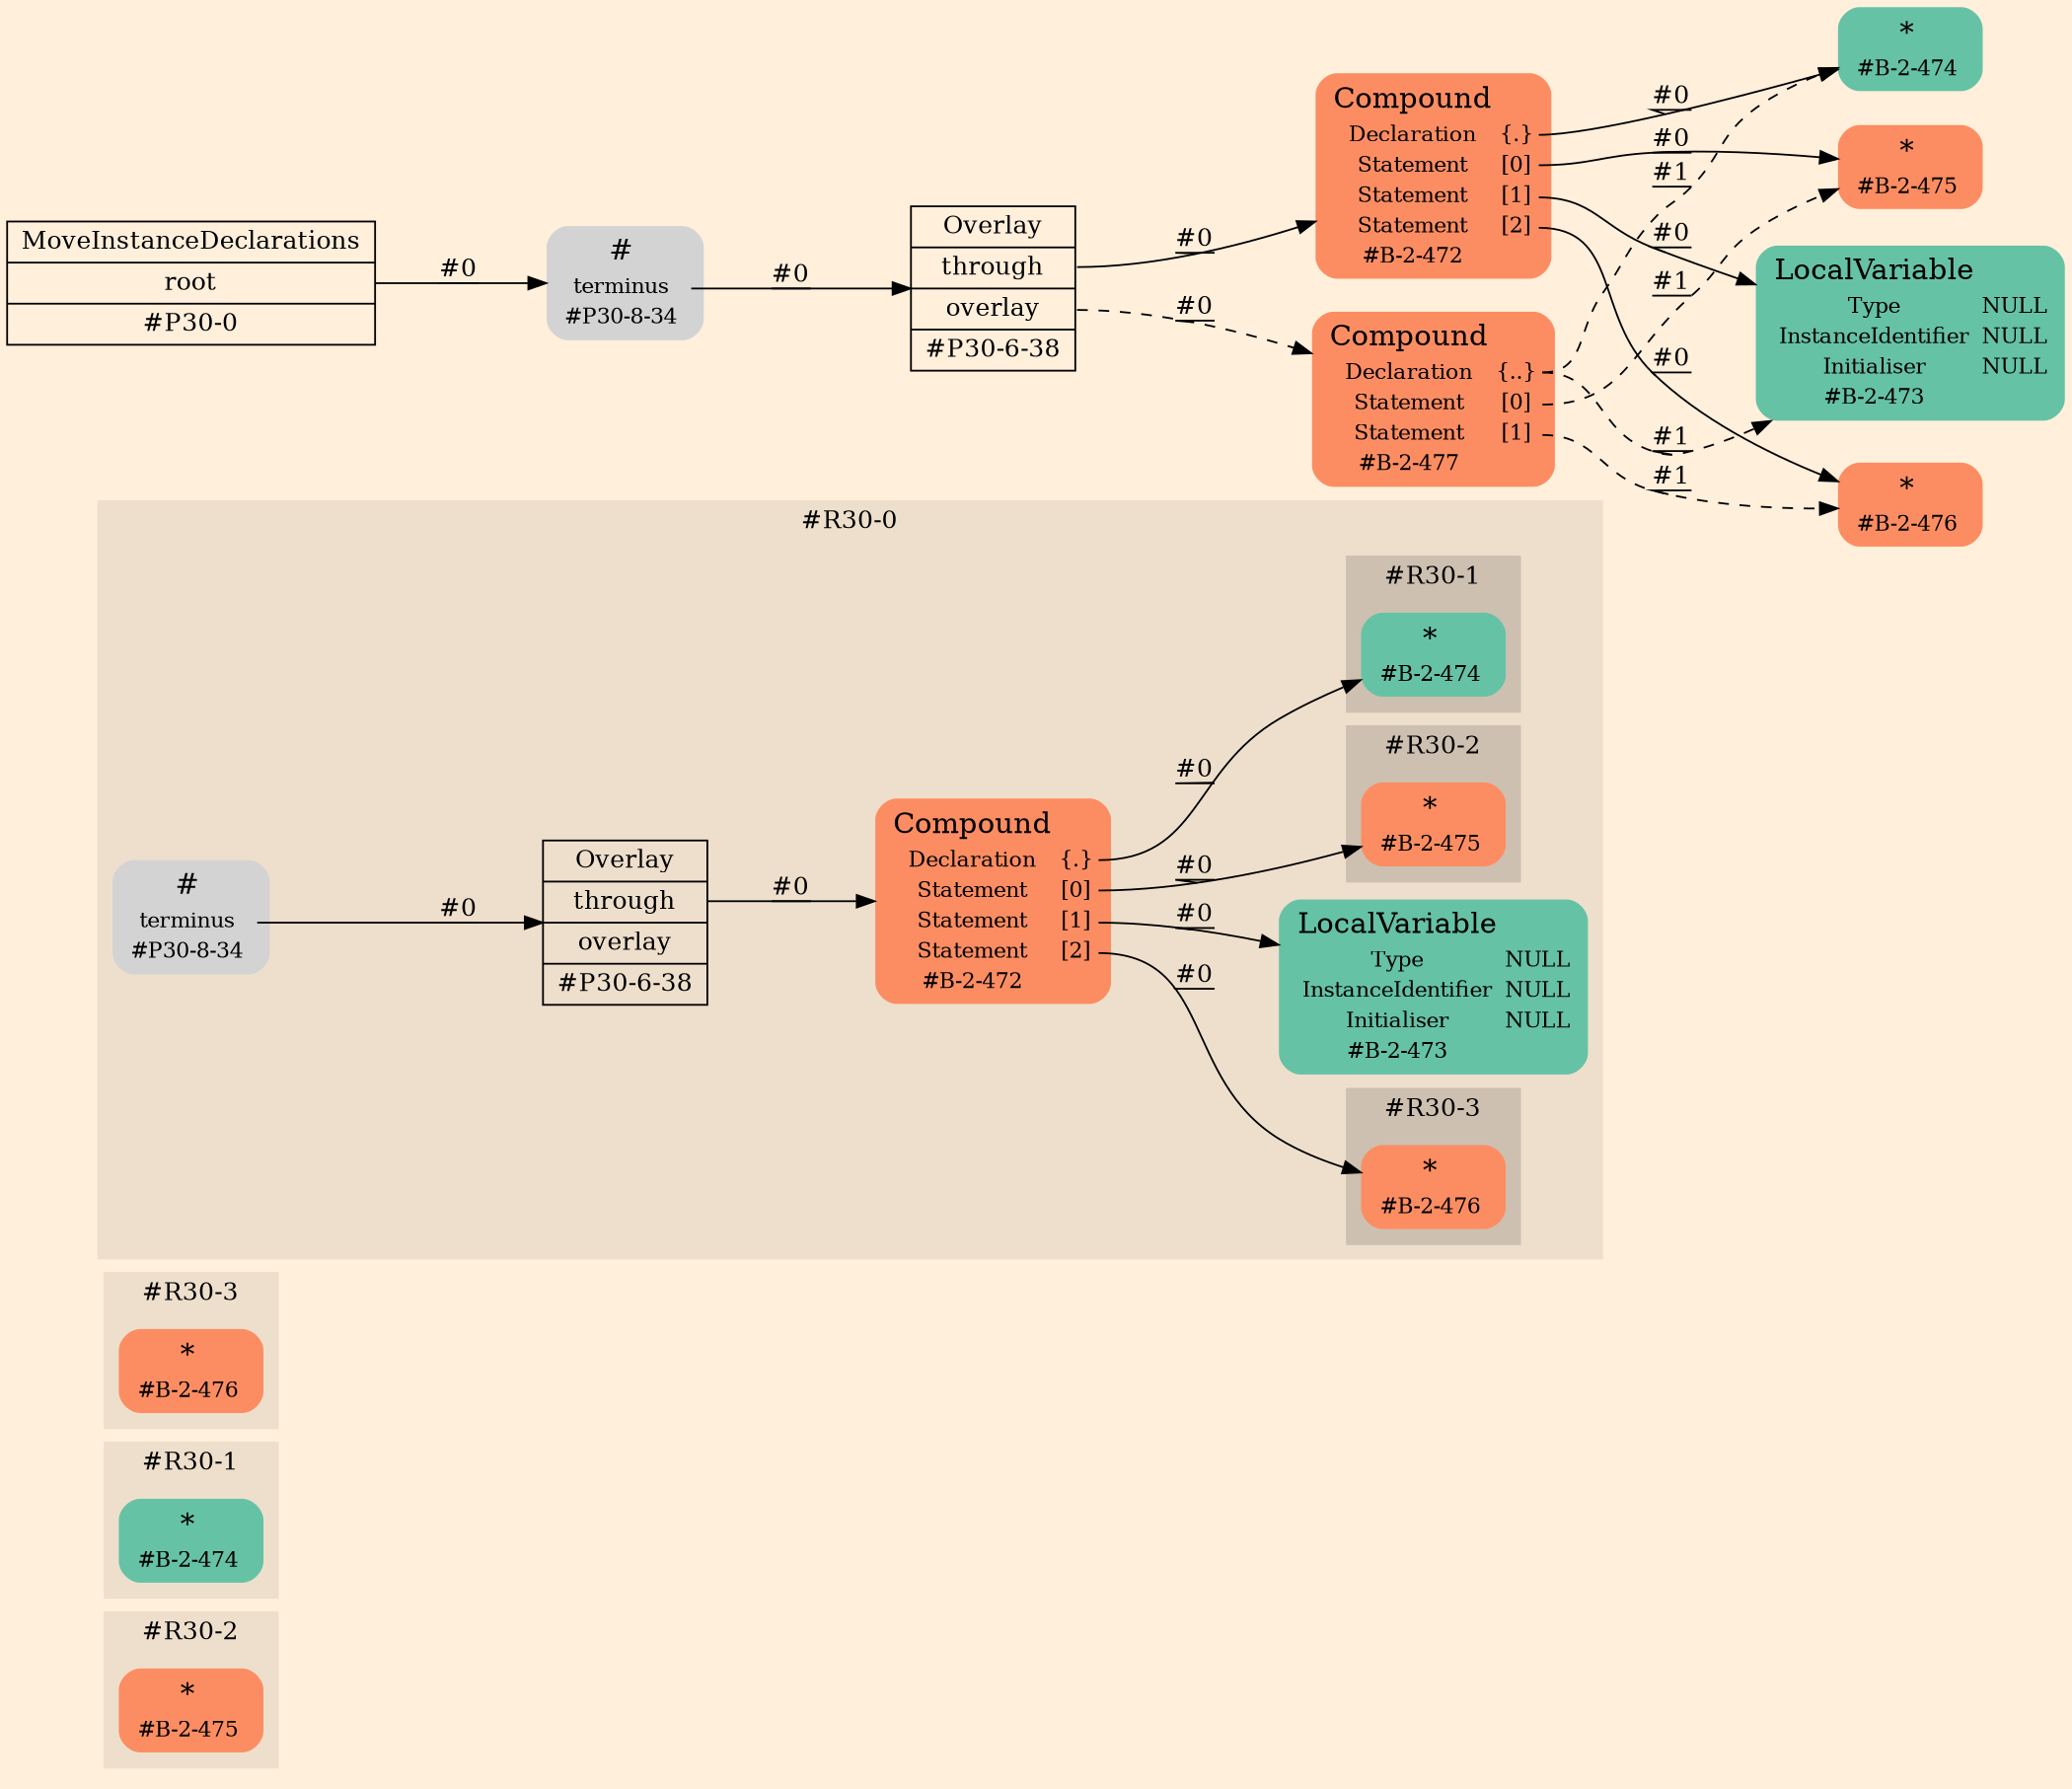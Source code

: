 digraph Inferno {
graph [
rankdir = "LR"
ranksep = 1.0
size = "14,20"
bgcolor = antiquewhite1
color = black
fontcolor = black
];
node [
];
subgraph "cluster#R30-2" {
label = "#R30-2"
style = "filled"
color = antiquewhite2
"#R30-2/#B-2-475" [
shape = "plaintext"
fillcolor = "/set28/2"
label = <<TABLE BORDER="0" CELLBORDER="0" CELLSPACING="0">
 <TR>
  <TD><FONT POINT-SIZE="16.0">*</FONT></TD>
  <TD></TD>
 </TR>
 <TR>
  <TD>#B-2-475</TD>
  <TD PORT="port0"></TD>
 </TR>
</TABLE>>
style = "rounded,filled"
fontsize = "12"
];
}
subgraph "cluster#R30-1" {
label = "#R30-1"
style = "filled"
color = antiquewhite2
"#R30-1/#B-2-474" [
shape = "plaintext"
fillcolor = "/set28/1"
label = <<TABLE BORDER="0" CELLBORDER="0" CELLSPACING="0">
 <TR>
  <TD><FONT POINT-SIZE="16.0">*</FONT></TD>
  <TD></TD>
 </TR>
 <TR>
  <TD>#B-2-474</TD>
  <TD PORT="port0"></TD>
 </TR>
</TABLE>>
style = "rounded,filled"
fontsize = "12"
];
}
subgraph "cluster#R30-3" {
label = "#R30-3"
style = "filled"
color = antiquewhite2
"#R30-3/#B-2-476" [
shape = "plaintext"
fillcolor = "/set28/2"
label = <<TABLE BORDER="0" CELLBORDER="0" CELLSPACING="0">
 <TR>
  <TD><FONT POINT-SIZE="16.0">*</FONT></TD>
  <TD></TD>
 </TR>
 <TR>
  <TD>#B-2-476</TD>
  <TD PORT="port0"></TD>
 </TR>
</TABLE>>
style = "rounded,filled"
fontsize = "12"
];
}
subgraph "cluster#R30-0" {
label = "#R30-0"
style = "filled"
color = antiquewhite2
"#R30-0/#B-2-473" [
shape = "plaintext"
fillcolor = "/set28/1"
label = <<TABLE BORDER="0" CELLBORDER="0" CELLSPACING="0">
 <TR>
  <TD><FONT POINT-SIZE="16.0">LocalVariable</FONT></TD>
  <TD></TD>
 </TR>
 <TR>
  <TD>Type</TD>
  <TD PORT="port0">NULL</TD>
 </TR>
 <TR>
  <TD>InstanceIdentifier</TD>
  <TD PORT="port1">NULL</TD>
 </TR>
 <TR>
  <TD>Initialiser</TD>
  <TD PORT="port2">NULL</TD>
 </TR>
 <TR>
  <TD>#B-2-473</TD>
  <TD PORT="port3"></TD>
 </TR>
</TABLE>>
style = "rounded,filled"
fontsize = "12"
];
"#R30-0/#B-2-472" [
shape = "plaintext"
fillcolor = "/set28/2"
label = <<TABLE BORDER="0" CELLBORDER="0" CELLSPACING="0">
 <TR>
  <TD><FONT POINT-SIZE="16.0">Compound</FONT></TD>
  <TD></TD>
 </TR>
 <TR>
  <TD>Declaration</TD>
  <TD PORT="port0">{.}</TD>
 </TR>
 <TR>
  <TD>Statement</TD>
  <TD PORT="port1">[0]</TD>
 </TR>
 <TR>
  <TD>Statement</TD>
  <TD PORT="port2">[1]</TD>
 </TR>
 <TR>
  <TD>Statement</TD>
  <TD PORT="port3">[2]</TD>
 </TR>
 <TR>
  <TD>#B-2-472</TD>
  <TD PORT="port4"></TD>
 </TR>
</TABLE>>
style = "rounded,filled"
fontsize = "12"
];
"#R30-0/#P30-8-34" [
shape = "plaintext"
label = <<TABLE BORDER="0" CELLBORDER="0" CELLSPACING="0">
 <TR>
  <TD><FONT POINT-SIZE="16.0">#</FONT></TD>
  <TD></TD>
 </TR>
 <TR>
  <TD>terminus</TD>
  <TD PORT="port0"></TD>
 </TR>
 <TR>
  <TD>#P30-8-34</TD>
  <TD PORT="port1"></TD>
 </TR>
</TABLE>>
style = "rounded,filled"
fontsize = "12"
];
"#R30-0/#P30-6-38" [
shape = "record"
fillcolor = antiquewhite2
label = "<fixed> Overlay | <port0> through | <port1> overlay | <port2> #P30-6-38"
style = "filled"
fontsize = "14"
color = black
fontcolor = black
];
subgraph "cluster#R30-3" {
label = "#R30-3"
style = "filled"
color = antiquewhite3
"#R30-0/#B-2-476" [
shape = "plaintext"
fillcolor = "/set28/2"
label = <<TABLE BORDER="0" CELLBORDER="0" CELLSPACING="0">
 <TR>
  <TD><FONT POINT-SIZE="16.0">*</FONT></TD>
  <TD></TD>
 </TR>
 <TR>
  <TD>#B-2-476</TD>
  <TD PORT="port0"></TD>
 </TR>
</TABLE>>
style = "rounded,filled"
fontsize = "12"
];
}
subgraph "cluster#R30-1" {
label = "#R30-1"
style = "filled"
color = antiquewhite3
"#R30-0/#B-2-474" [
shape = "plaintext"
fillcolor = "/set28/1"
label = <<TABLE BORDER="0" CELLBORDER="0" CELLSPACING="0">
 <TR>
  <TD><FONT POINT-SIZE="16.0">*</FONT></TD>
  <TD></TD>
 </TR>
 <TR>
  <TD>#B-2-474</TD>
  <TD PORT="port0"></TD>
 </TR>
</TABLE>>
style = "rounded,filled"
fontsize = "12"
];
}
subgraph "cluster#R30-2" {
label = "#R30-2"
style = "filled"
color = antiquewhite3
"#R30-0/#B-2-475" [
shape = "plaintext"
fillcolor = "/set28/2"
label = <<TABLE BORDER="0" CELLBORDER="0" CELLSPACING="0">
 <TR>
  <TD><FONT POINT-SIZE="16.0">*</FONT></TD>
  <TD></TD>
 </TR>
 <TR>
  <TD>#B-2-475</TD>
  <TD PORT="port0"></TD>
 </TR>
</TABLE>>
style = "rounded,filled"
fontsize = "12"
];
}
}
"CR#P30-0" [
shape = "record"
fillcolor = antiquewhite1
label = "<fixed> MoveInstanceDeclarations | <port0> root | <port1> #P30-0"
style = "filled"
fontsize = "14"
color = black
fontcolor = black
];
"#P30-8-34" [
shape = "plaintext"
label = <<TABLE BORDER="0" CELLBORDER="0" CELLSPACING="0">
 <TR>
  <TD><FONT POINT-SIZE="16.0">#</FONT></TD>
  <TD></TD>
 </TR>
 <TR>
  <TD>terminus</TD>
  <TD PORT="port0"></TD>
 </TR>
 <TR>
  <TD>#P30-8-34</TD>
  <TD PORT="port1"></TD>
 </TR>
</TABLE>>
style = "rounded,filled"
fontsize = "12"
];
"#P30-6-38" [
shape = "record"
fillcolor = antiquewhite1
label = "<fixed> Overlay | <port0> through | <port1> overlay | <port2> #P30-6-38"
style = "filled"
fontsize = "14"
color = black
fontcolor = black
];
"#B-2-472" [
shape = "plaintext"
fillcolor = "/set28/2"
label = <<TABLE BORDER="0" CELLBORDER="0" CELLSPACING="0">
 <TR>
  <TD><FONT POINT-SIZE="16.0">Compound</FONT></TD>
  <TD></TD>
 </TR>
 <TR>
  <TD>Declaration</TD>
  <TD PORT="port0">{.}</TD>
 </TR>
 <TR>
  <TD>Statement</TD>
  <TD PORT="port1">[0]</TD>
 </TR>
 <TR>
  <TD>Statement</TD>
  <TD PORT="port2">[1]</TD>
 </TR>
 <TR>
  <TD>Statement</TD>
  <TD PORT="port3">[2]</TD>
 </TR>
 <TR>
  <TD>#B-2-472</TD>
  <TD PORT="port4"></TD>
 </TR>
</TABLE>>
style = "rounded,filled"
fontsize = "12"
];
"#B-2-474" [
shape = "plaintext"
fillcolor = "/set28/1"
label = <<TABLE BORDER="0" CELLBORDER="0" CELLSPACING="0">
 <TR>
  <TD><FONT POINT-SIZE="16.0">*</FONT></TD>
  <TD></TD>
 </TR>
 <TR>
  <TD>#B-2-474</TD>
  <TD PORT="port0"></TD>
 </TR>
</TABLE>>
style = "rounded,filled"
fontsize = "12"
];
"#B-2-475" [
shape = "plaintext"
fillcolor = "/set28/2"
label = <<TABLE BORDER="0" CELLBORDER="0" CELLSPACING="0">
 <TR>
  <TD><FONT POINT-SIZE="16.0">*</FONT></TD>
  <TD></TD>
 </TR>
 <TR>
  <TD>#B-2-475</TD>
  <TD PORT="port0"></TD>
 </TR>
</TABLE>>
style = "rounded,filled"
fontsize = "12"
];
"#B-2-473" [
shape = "plaintext"
fillcolor = "/set28/1"
label = <<TABLE BORDER="0" CELLBORDER="0" CELLSPACING="0">
 <TR>
  <TD><FONT POINT-SIZE="16.0">LocalVariable</FONT></TD>
  <TD></TD>
 </TR>
 <TR>
  <TD>Type</TD>
  <TD PORT="port0">NULL</TD>
 </TR>
 <TR>
  <TD>InstanceIdentifier</TD>
  <TD PORT="port1">NULL</TD>
 </TR>
 <TR>
  <TD>Initialiser</TD>
  <TD PORT="port2">NULL</TD>
 </TR>
 <TR>
  <TD>#B-2-473</TD>
  <TD PORT="port3"></TD>
 </TR>
</TABLE>>
style = "rounded,filled"
fontsize = "12"
];
"#B-2-476" [
shape = "plaintext"
fillcolor = "/set28/2"
label = <<TABLE BORDER="0" CELLBORDER="0" CELLSPACING="0">
 <TR>
  <TD><FONT POINT-SIZE="16.0">*</FONT></TD>
  <TD></TD>
 </TR>
 <TR>
  <TD>#B-2-476</TD>
  <TD PORT="port0"></TD>
 </TR>
</TABLE>>
style = "rounded,filled"
fontsize = "12"
];
"#B-2-477" [
shape = "plaintext"
fillcolor = "/set28/2"
label = <<TABLE BORDER="0" CELLBORDER="0" CELLSPACING="0">
 <TR>
  <TD><FONT POINT-SIZE="16.0">Compound</FONT></TD>
  <TD></TD>
 </TR>
 <TR>
  <TD>Declaration</TD>
  <TD PORT="port0">{..}</TD>
 </TR>
 <TR>
  <TD>Statement</TD>
  <TD PORT="port1">[0]</TD>
 </TR>
 <TR>
  <TD>Statement</TD>
  <TD PORT="port2">[1]</TD>
 </TR>
 <TR>
  <TD>#B-2-477</TD>
  <TD PORT="port3"></TD>
 </TR>
</TABLE>>
style = "rounded,filled"
fontsize = "12"
];
"CR#P30-0":port0 -> "#P30-8-34" [style="solid"
label = "#0"
decorate = true
color = black
fontcolor = black
];
"#P30-8-34":port0 -> "#P30-6-38" [style="solid"
label = "#0"
decorate = true
color = black
fontcolor = black
];
"#P30-6-38":port0 -> "#B-2-472" [style="solid"
label = "#0"
decorate = true
color = black
fontcolor = black
];
"#P30-6-38":port1 -> "#B-2-477" [style="dashed"
label = "#0"
decorate = true
color = black
fontcolor = black
];
"#B-2-472":port0 -> "#B-2-474" [style="solid"
label = "#0"
decorate = true
color = black
fontcolor = black
];
"#B-2-472":port1 -> "#B-2-475" [style="solid"
label = "#0"
decorate = true
color = black
fontcolor = black
];
"#B-2-472":port2 -> "#B-2-473" [style="solid"
label = "#0"
decorate = true
color = black
fontcolor = black
];
"#B-2-472":port3 -> "#B-2-476" [style="solid"
label = "#0"
decorate = true
color = black
fontcolor = black
];
"#B-2-477":port0 -> "#B-2-473" [style="dashed"
label = "#1"
decorate = true
color = black
fontcolor = black
];
"#B-2-477":port0 -> "#B-2-474" [style="dashed"
label = "#1"
decorate = true
color = black
fontcolor = black
];
"#B-2-477":port1 -> "#B-2-475" [style="dashed"
label = "#1"
decorate = true
color = black
fontcolor = black
];
"#B-2-477":port2 -> "#B-2-476" [style="dashed"
label = "#1"
decorate = true
color = black
fontcolor = black
];
"#R30-0/#B-2-472":port0 -> "#R30-0/#B-2-474" [style="solid"
label = "#0"
decorate = true
color = black
fontcolor = black
];
"#R30-0/#B-2-472":port1 -> "#R30-0/#B-2-475" [style="solid"
label = "#0"
decorate = true
color = black
fontcolor = black
];
"#R30-0/#B-2-472":port2 -> "#R30-0/#B-2-473" [style="solid"
label = "#0"
decorate = true
color = black
fontcolor = black
];
"#R30-0/#B-2-472":port3 -> "#R30-0/#B-2-476" [style="solid"
label = "#0"
decorate = true
color = black
fontcolor = black
];
"#R30-0/#P30-8-34":port0 -> "#R30-0/#P30-6-38" [style="solid"
label = "#0"
decorate = true
color = black
fontcolor = black
];
"#R30-0/#P30-6-38":port0 -> "#R30-0/#B-2-472" [style="solid"
label = "#0"
decorate = true
color = black
fontcolor = black
];
}
